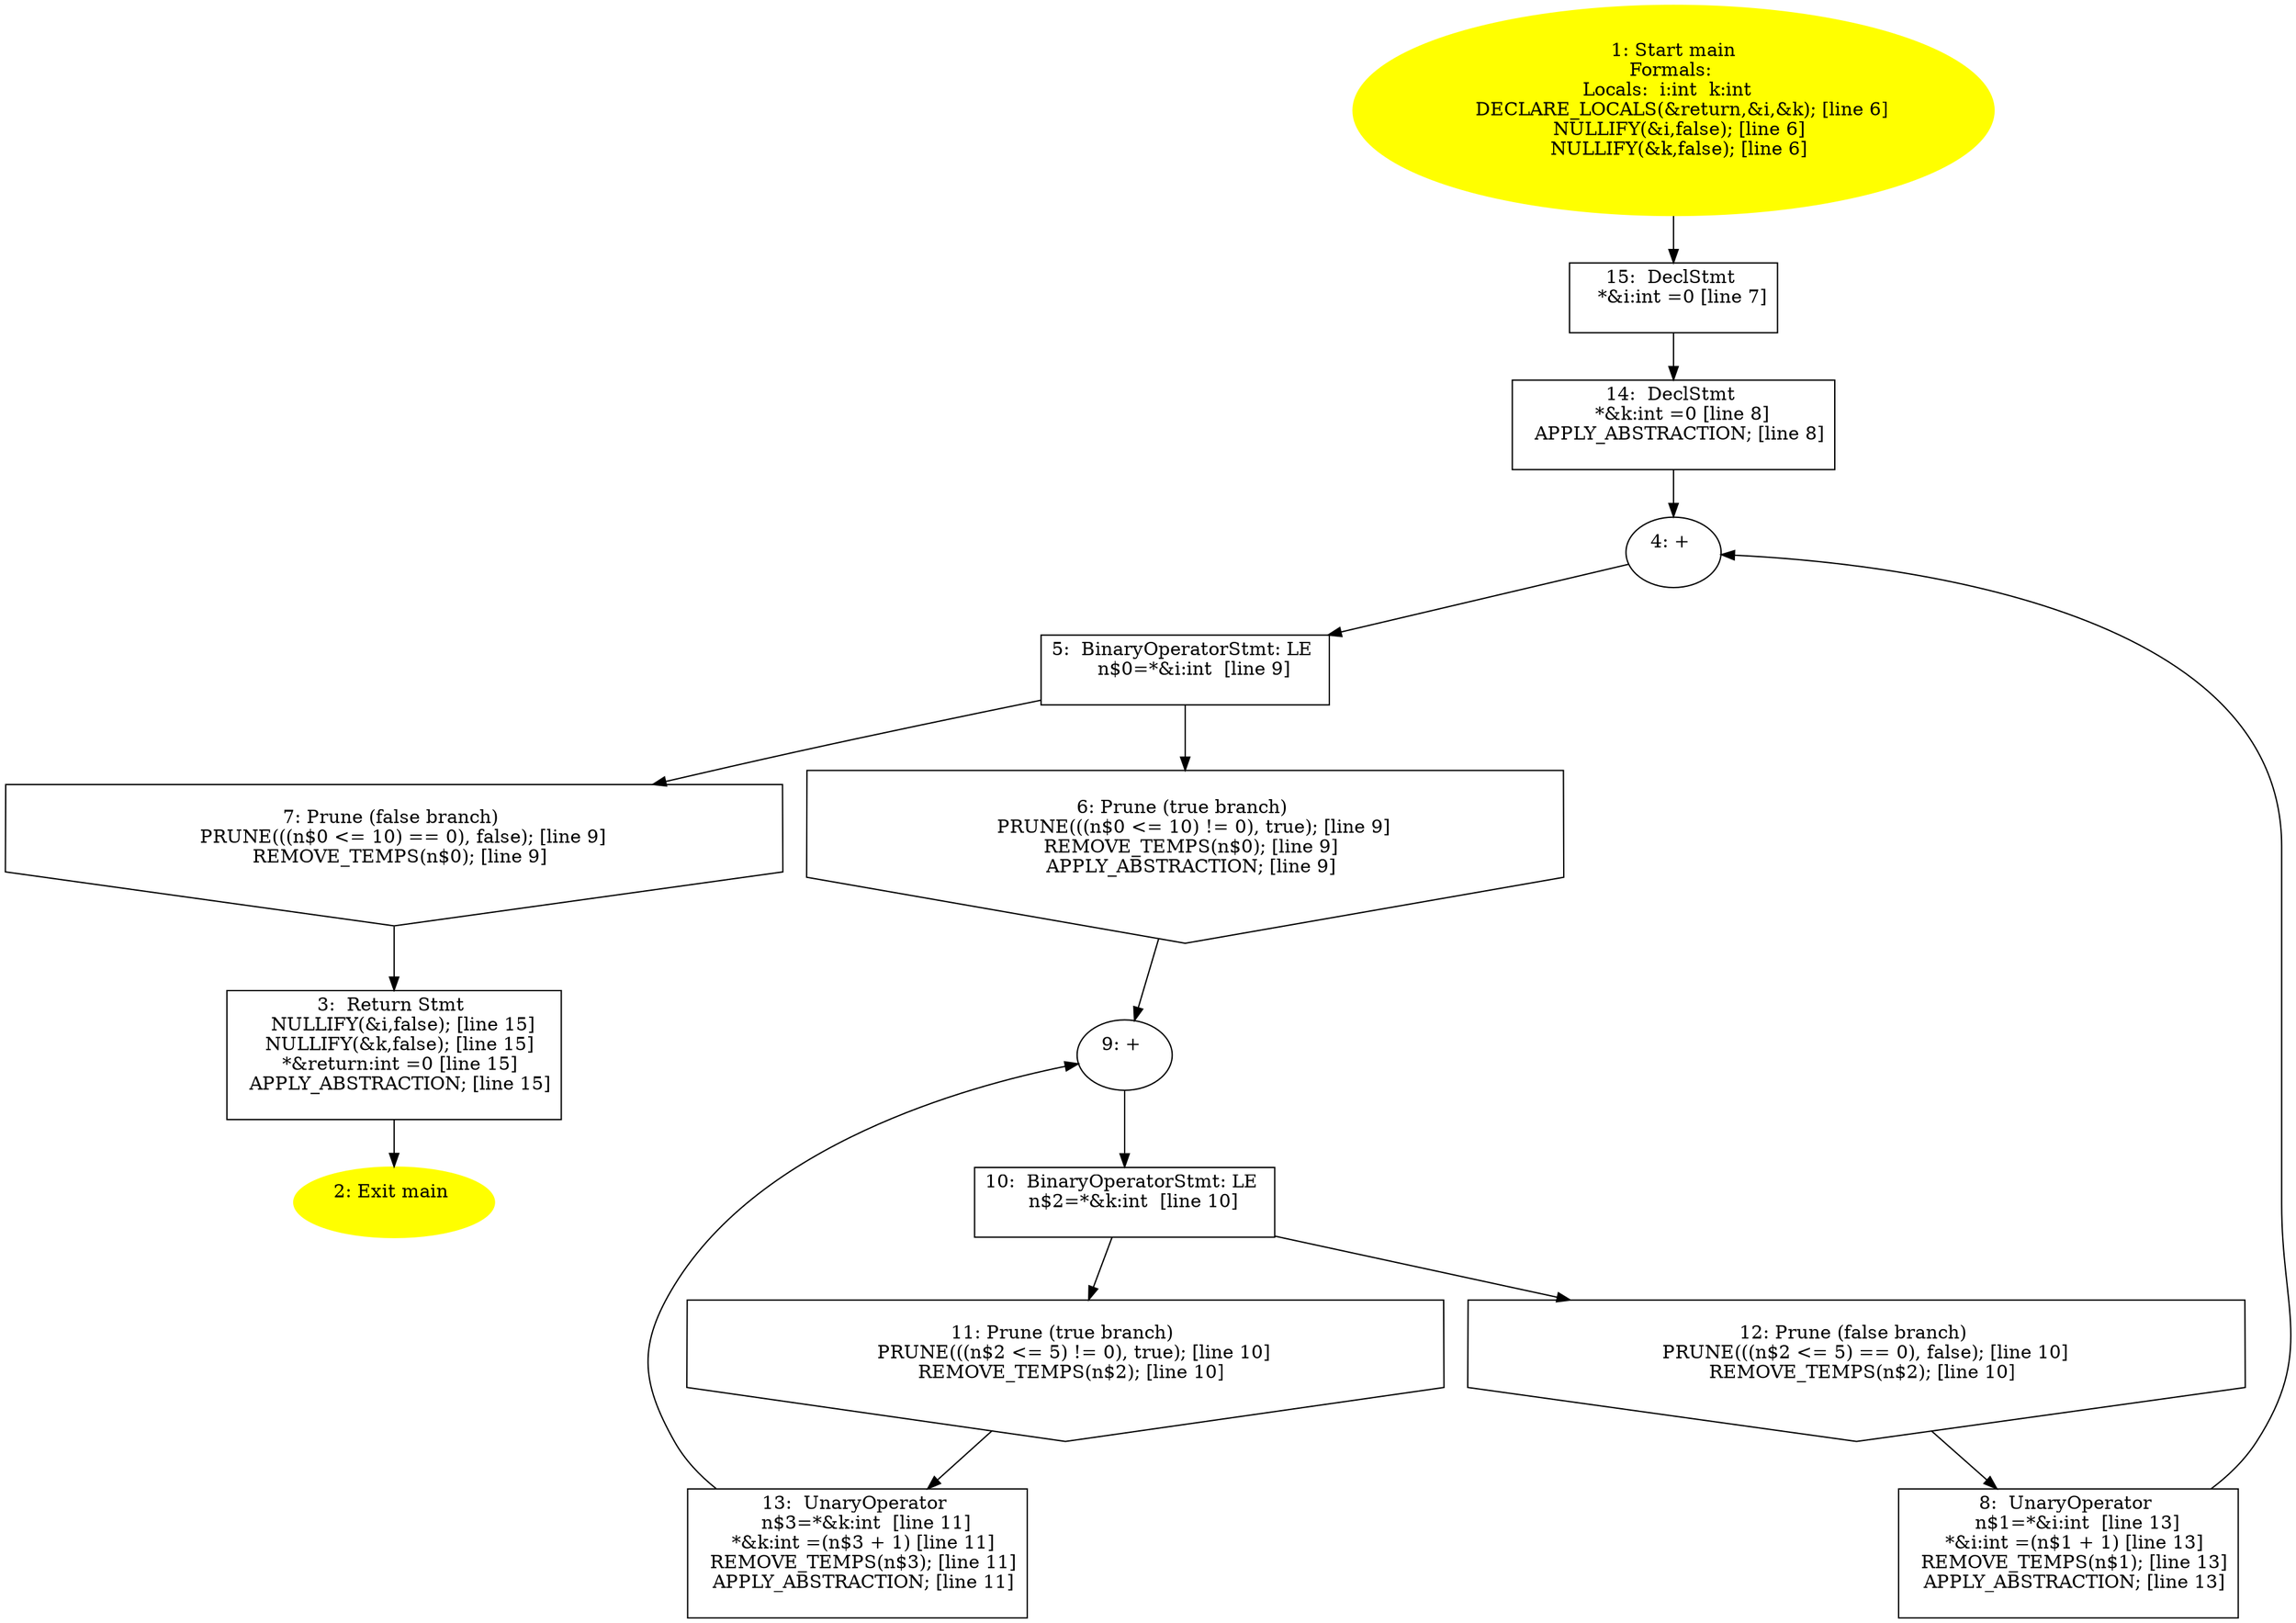 digraph iCFG {
15 [label="15:  DeclStmt \n   *&i:int =0 [line 7]\n " shape="box"]
	

	 15 -> 14 ;
14 [label="14:  DeclStmt \n   *&k:int =0 [line 8]\n  APPLY_ABSTRACTION; [line 8]\n " shape="box"]
	

	 14 -> 4 ;
13 [label="13:  UnaryOperator \n   n$3=*&k:int  [line 11]\n  *&k:int =(n$3 + 1) [line 11]\n  REMOVE_TEMPS(n$3); [line 11]\n  APPLY_ABSTRACTION; [line 11]\n " shape="box"]
	

	 13 -> 9 ;
12 [label="12: Prune (false branch) \n   PRUNE(((n$2 <= 5) == 0), false); [line 10]\n  REMOVE_TEMPS(n$2); [line 10]\n " shape="invhouse"]
	

	 12 -> 8 ;
11 [label="11: Prune (true branch) \n   PRUNE(((n$2 <= 5) != 0), true); [line 10]\n  REMOVE_TEMPS(n$2); [line 10]\n " shape="invhouse"]
	

	 11 -> 13 ;
10 [label="10:  BinaryOperatorStmt: LE \n   n$2=*&k:int  [line 10]\n " shape="box"]
	

	 10 -> 11 ;
	 10 -> 12 ;
9 [label="9: + \n  " ]
	

	 9 -> 10 ;
8 [label="8:  UnaryOperator \n   n$1=*&i:int  [line 13]\n  *&i:int =(n$1 + 1) [line 13]\n  REMOVE_TEMPS(n$1); [line 13]\n  APPLY_ABSTRACTION; [line 13]\n " shape="box"]
	

	 8 -> 4 ;
7 [label="7: Prune (false branch) \n   PRUNE(((n$0 <= 10) == 0), false); [line 9]\n  REMOVE_TEMPS(n$0); [line 9]\n " shape="invhouse"]
	

	 7 -> 3 ;
6 [label="6: Prune (true branch) \n   PRUNE(((n$0 <= 10) != 0), true); [line 9]\n  REMOVE_TEMPS(n$0); [line 9]\n  APPLY_ABSTRACTION; [line 9]\n " shape="invhouse"]
	

	 6 -> 9 ;
5 [label="5:  BinaryOperatorStmt: LE \n   n$0=*&i:int  [line 9]\n " shape="box"]
	

	 5 -> 6 ;
	 5 -> 7 ;
4 [label="4: + \n  " ]
	

	 4 -> 5 ;
3 [label="3:  Return Stmt \n   NULLIFY(&i,false); [line 15]\n  NULLIFY(&k,false); [line 15]\n  *&return:int =0 [line 15]\n  APPLY_ABSTRACTION; [line 15]\n " shape="box"]
	

	 3 -> 2 ;
2 [label="2: Exit main \n  " color=yellow style=filled]
	

1 [label="1: Start main\nFormals: \nLocals:  i:int  k:int  \n   DECLARE_LOCALS(&return,&i,&k); [line 6]\n  NULLIFY(&i,false); [line 6]\n  NULLIFY(&k,false); [line 6]\n " color=yellow style=filled]
	

	 1 -> 15 ;
}
